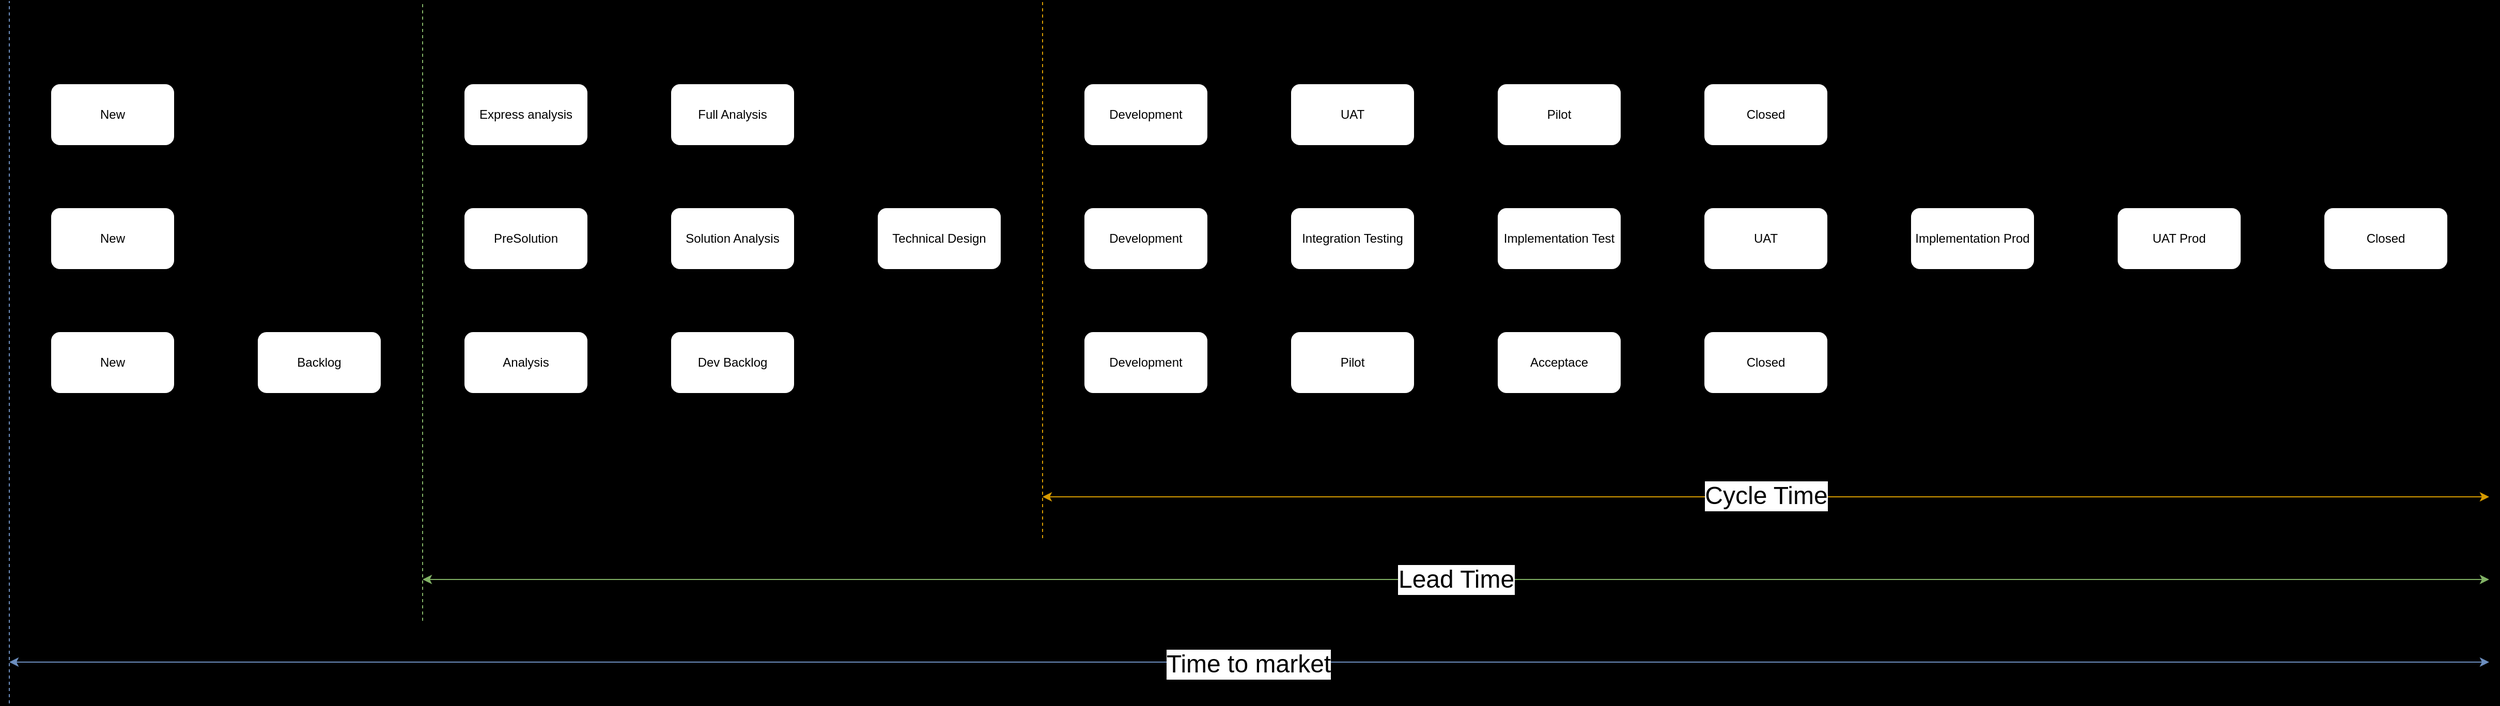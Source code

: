 <mxfile version="23.0.2" type="github">
  <diagram name="Страница — 1" id="cjbGRx0S7E2pipC_ybSz">
    <mxGraphModel dx="4209" dy="1587" grid="1" gridSize="10" guides="1" tooltips="1" connect="1" arrows="1" fold="1" page="1" pageScale="1" pageWidth="4681" pageHeight="3300" background="#000000" math="0" shadow="0">
      <root>
        <mxCell id="0" />
        <mxCell id="1" parent="0" />
        <mxCell id="oS2J0Wrdn_PqmQfN7SfS-35" style="edgeStyle=orthogonalEdgeStyle;rounded=0;orthogonalLoop=1;jettySize=auto;html=1;" edge="1" parent="1" source="oS2J0Wrdn_PqmQfN7SfS-1" target="oS2J0Wrdn_PqmQfN7SfS-2">
          <mxGeometry relative="1" as="geometry" />
        </mxCell>
        <mxCell id="oS2J0Wrdn_PqmQfN7SfS-1" value="New" style="rounded=1;whiteSpace=wrap;html=1;" vertex="1" parent="1">
          <mxGeometry x="120" y="120" width="120" height="60" as="geometry" />
        </mxCell>
        <mxCell id="oS2J0Wrdn_PqmQfN7SfS-36" style="edgeStyle=orthogonalEdgeStyle;rounded=0;orthogonalLoop=1;jettySize=auto;html=1;" edge="1" parent="1" source="oS2J0Wrdn_PqmQfN7SfS-2" target="oS2J0Wrdn_PqmQfN7SfS-3">
          <mxGeometry relative="1" as="geometry" />
        </mxCell>
        <mxCell id="oS2J0Wrdn_PqmQfN7SfS-2" value="Express analysis" style="rounded=1;whiteSpace=wrap;html=1;" vertex="1" parent="1">
          <mxGeometry x="520" y="120" width="120" height="60" as="geometry" />
        </mxCell>
        <mxCell id="oS2J0Wrdn_PqmQfN7SfS-37" style="edgeStyle=orthogonalEdgeStyle;rounded=0;orthogonalLoop=1;jettySize=auto;html=1;" edge="1" parent="1" source="oS2J0Wrdn_PqmQfN7SfS-3" target="oS2J0Wrdn_PqmQfN7SfS-4">
          <mxGeometry relative="1" as="geometry" />
        </mxCell>
        <mxCell id="oS2J0Wrdn_PqmQfN7SfS-3" value="Full Analysis" style="rounded=1;whiteSpace=wrap;html=1;" vertex="1" parent="1">
          <mxGeometry x="720" y="120" width="120" height="60" as="geometry" />
        </mxCell>
        <mxCell id="oS2J0Wrdn_PqmQfN7SfS-38" style="edgeStyle=orthogonalEdgeStyle;rounded=0;orthogonalLoop=1;jettySize=auto;html=1;" edge="1" parent="1" source="oS2J0Wrdn_PqmQfN7SfS-4" target="oS2J0Wrdn_PqmQfN7SfS-5">
          <mxGeometry relative="1" as="geometry" />
        </mxCell>
        <mxCell id="oS2J0Wrdn_PqmQfN7SfS-4" value="Development" style="rounded=1;whiteSpace=wrap;html=1;" vertex="1" parent="1">
          <mxGeometry x="1120" y="120" width="120" height="60" as="geometry" />
        </mxCell>
        <mxCell id="oS2J0Wrdn_PqmQfN7SfS-39" style="edgeStyle=orthogonalEdgeStyle;rounded=0;orthogonalLoop=1;jettySize=auto;html=1;" edge="1" parent="1" source="oS2J0Wrdn_PqmQfN7SfS-5" target="oS2J0Wrdn_PqmQfN7SfS-6">
          <mxGeometry relative="1" as="geometry" />
        </mxCell>
        <mxCell id="oS2J0Wrdn_PqmQfN7SfS-5" value="UAT" style="rounded=1;whiteSpace=wrap;html=1;" vertex="1" parent="1">
          <mxGeometry x="1320" y="120" width="120" height="60" as="geometry" />
        </mxCell>
        <mxCell id="oS2J0Wrdn_PqmQfN7SfS-40" style="edgeStyle=orthogonalEdgeStyle;rounded=0;orthogonalLoop=1;jettySize=auto;html=1;" edge="1" parent="1" source="oS2J0Wrdn_PqmQfN7SfS-6" target="oS2J0Wrdn_PqmQfN7SfS-7">
          <mxGeometry relative="1" as="geometry" />
        </mxCell>
        <mxCell id="oS2J0Wrdn_PqmQfN7SfS-6" value="Pilot" style="rounded=1;whiteSpace=wrap;html=1;" vertex="1" parent="1">
          <mxGeometry x="1520" y="120" width="120" height="60" as="geometry" />
        </mxCell>
        <mxCell id="oS2J0Wrdn_PqmQfN7SfS-7" value="&lt;div&gt;Closed&lt;/div&gt;" style="rounded=1;whiteSpace=wrap;html=1;" vertex="1" parent="1">
          <mxGeometry x="1720" y="120" width="120" height="60" as="geometry" />
        </mxCell>
        <mxCell id="oS2J0Wrdn_PqmQfN7SfS-41" style="edgeStyle=orthogonalEdgeStyle;rounded=0;orthogonalLoop=1;jettySize=auto;html=1;" edge="1" parent="1" source="oS2J0Wrdn_PqmQfN7SfS-12" target="oS2J0Wrdn_PqmQfN7SfS-13">
          <mxGeometry relative="1" as="geometry" />
        </mxCell>
        <mxCell id="oS2J0Wrdn_PqmQfN7SfS-12" value="&lt;div&gt;New&lt;/div&gt;" style="rounded=1;whiteSpace=wrap;html=1;" vertex="1" parent="1">
          <mxGeometry x="120" y="240" width="120" height="60" as="geometry" />
        </mxCell>
        <mxCell id="oS2J0Wrdn_PqmQfN7SfS-42" style="edgeStyle=orthogonalEdgeStyle;rounded=0;orthogonalLoop=1;jettySize=auto;html=1;" edge="1" parent="1" source="oS2J0Wrdn_PqmQfN7SfS-13" target="oS2J0Wrdn_PqmQfN7SfS-14">
          <mxGeometry relative="1" as="geometry" />
        </mxCell>
        <mxCell id="oS2J0Wrdn_PqmQfN7SfS-13" value="PreSolution" style="rounded=1;whiteSpace=wrap;html=1;" vertex="1" parent="1">
          <mxGeometry x="520" y="240" width="120" height="60" as="geometry" />
        </mxCell>
        <mxCell id="oS2J0Wrdn_PqmQfN7SfS-43" style="edgeStyle=orthogonalEdgeStyle;rounded=0;orthogonalLoop=1;jettySize=auto;html=1;" edge="1" parent="1" source="oS2J0Wrdn_PqmQfN7SfS-14" target="oS2J0Wrdn_PqmQfN7SfS-15">
          <mxGeometry relative="1" as="geometry" />
        </mxCell>
        <mxCell id="oS2J0Wrdn_PqmQfN7SfS-14" value="Solution Analysis" style="rounded=1;whiteSpace=wrap;html=1;" vertex="1" parent="1">
          <mxGeometry x="720" y="240" width="120" height="60" as="geometry" />
        </mxCell>
        <mxCell id="oS2J0Wrdn_PqmQfN7SfS-44" style="edgeStyle=orthogonalEdgeStyle;rounded=0;orthogonalLoop=1;jettySize=auto;html=1;" edge="1" parent="1" source="oS2J0Wrdn_PqmQfN7SfS-15" target="oS2J0Wrdn_PqmQfN7SfS-16">
          <mxGeometry relative="1" as="geometry" />
        </mxCell>
        <mxCell id="oS2J0Wrdn_PqmQfN7SfS-15" value="Technical Design" style="rounded=1;whiteSpace=wrap;html=1;" vertex="1" parent="1">
          <mxGeometry x="920" y="240" width="120" height="60" as="geometry" />
        </mxCell>
        <mxCell id="oS2J0Wrdn_PqmQfN7SfS-45" style="edgeStyle=orthogonalEdgeStyle;rounded=0;orthogonalLoop=1;jettySize=auto;html=1;" edge="1" parent="1" source="oS2J0Wrdn_PqmQfN7SfS-16" target="oS2J0Wrdn_PqmQfN7SfS-17">
          <mxGeometry relative="1" as="geometry" />
        </mxCell>
        <mxCell id="oS2J0Wrdn_PqmQfN7SfS-16" value="Development" style="rounded=1;whiteSpace=wrap;html=1;" vertex="1" parent="1">
          <mxGeometry x="1120" y="240" width="120" height="60" as="geometry" />
        </mxCell>
        <mxCell id="oS2J0Wrdn_PqmQfN7SfS-46" style="edgeStyle=orthogonalEdgeStyle;rounded=0;orthogonalLoop=1;jettySize=auto;html=1;" edge="1" parent="1" source="oS2J0Wrdn_PqmQfN7SfS-17" target="oS2J0Wrdn_PqmQfN7SfS-18">
          <mxGeometry relative="1" as="geometry" />
        </mxCell>
        <mxCell id="oS2J0Wrdn_PqmQfN7SfS-17" value="Integration Testing" style="rounded=1;whiteSpace=wrap;html=1;" vertex="1" parent="1">
          <mxGeometry x="1320" y="240" width="120" height="60" as="geometry" />
        </mxCell>
        <mxCell id="oS2J0Wrdn_PqmQfN7SfS-47" style="edgeStyle=orthogonalEdgeStyle;rounded=0;orthogonalLoop=1;jettySize=auto;html=1;" edge="1" parent="1" source="oS2J0Wrdn_PqmQfN7SfS-18" target="oS2J0Wrdn_PqmQfN7SfS-19">
          <mxGeometry relative="1" as="geometry" />
        </mxCell>
        <mxCell id="oS2J0Wrdn_PqmQfN7SfS-18" value="&lt;div&gt;Implementation Test&lt;/div&gt;" style="rounded=1;whiteSpace=wrap;html=1;" vertex="1" parent="1">
          <mxGeometry x="1520" y="240" width="120" height="60" as="geometry" />
        </mxCell>
        <mxCell id="oS2J0Wrdn_PqmQfN7SfS-48" style="edgeStyle=orthogonalEdgeStyle;rounded=0;orthogonalLoop=1;jettySize=auto;html=1;" edge="1" parent="1" source="oS2J0Wrdn_PqmQfN7SfS-19" target="oS2J0Wrdn_PqmQfN7SfS-20">
          <mxGeometry relative="1" as="geometry" />
        </mxCell>
        <mxCell id="oS2J0Wrdn_PqmQfN7SfS-19" value="UAT" style="rounded=1;whiteSpace=wrap;html=1;" vertex="1" parent="1">
          <mxGeometry x="1720" y="240" width="120" height="60" as="geometry" />
        </mxCell>
        <mxCell id="oS2J0Wrdn_PqmQfN7SfS-49" style="edgeStyle=orthogonalEdgeStyle;rounded=0;orthogonalLoop=1;jettySize=auto;html=1;" edge="1" parent="1" source="oS2J0Wrdn_PqmQfN7SfS-20" target="oS2J0Wrdn_PqmQfN7SfS-21">
          <mxGeometry relative="1" as="geometry" />
        </mxCell>
        <mxCell id="oS2J0Wrdn_PqmQfN7SfS-20" value="Implementation Prod" style="rounded=1;whiteSpace=wrap;html=1;" vertex="1" parent="1">
          <mxGeometry x="1920" y="240" width="120" height="60" as="geometry" />
        </mxCell>
        <mxCell id="oS2J0Wrdn_PqmQfN7SfS-50" style="edgeStyle=orthogonalEdgeStyle;rounded=0;orthogonalLoop=1;jettySize=auto;html=1;" edge="1" parent="1" source="oS2J0Wrdn_PqmQfN7SfS-21" target="oS2J0Wrdn_PqmQfN7SfS-22">
          <mxGeometry relative="1" as="geometry" />
        </mxCell>
        <mxCell id="oS2J0Wrdn_PqmQfN7SfS-21" value="&lt;div&gt;UAT Prod&lt;/div&gt;" style="rounded=1;whiteSpace=wrap;html=1;" vertex="1" parent="1">
          <mxGeometry x="2120" y="240" width="120" height="60" as="geometry" />
        </mxCell>
        <mxCell id="oS2J0Wrdn_PqmQfN7SfS-22" value="Closed" style="rounded=1;whiteSpace=wrap;html=1;" vertex="1" parent="1">
          <mxGeometry x="2320" y="240" width="120" height="60" as="geometry" />
        </mxCell>
        <mxCell id="oS2J0Wrdn_PqmQfN7SfS-51" style="edgeStyle=orthogonalEdgeStyle;rounded=0;orthogonalLoop=1;jettySize=auto;html=1;" edge="1" parent="1" source="oS2J0Wrdn_PqmQfN7SfS-23" target="oS2J0Wrdn_PqmQfN7SfS-24">
          <mxGeometry relative="1" as="geometry" />
        </mxCell>
        <mxCell id="oS2J0Wrdn_PqmQfN7SfS-23" value="New" style="rounded=1;whiteSpace=wrap;html=1;" vertex="1" parent="1">
          <mxGeometry x="120" y="360" width="120" height="60" as="geometry" />
        </mxCell>
        <mxCell id="oS2J0Wrdn_PqmQfN7SfS-52" style="edgeStyle=orthogonalEdgeStyle;rounded=0;orthogonalLoop=1;jettySize=auto;html=1;" edge="1" parent="1" source="oS2J0Wrdn_PqmQfN7SfS-24" target="oS2J0Wrdn_PqmQfN7SfS-25">
          <mxGeometry relative="1" as="geometry" />
        </mxCell>
        <mxCell id="oS2J0Wrdn_PqmQfN7SfS-24" value="Backlog" style="rounded=1;whiteSpace=wrap;html=1;" vertex="1" parent="1">
          <mxGeometry x="320" y="360" width="120" height="60" as="geometry" />
        </mxCell>
        <mxCell id="oS2J0Wrdn_PqmQfN7SfS-53" style="edgeStyle=orthogonalEdgeStyle;rounded=0;orthogonalLoop=1;jettySize=auto;html=1;" edge="1" parent="1" source="oS2J0Wrdn_PqmQfN7SfS-25" target="oS2J0Wrdn_PqmQfN7SfS-26">
          <mxGeometry relative="1" as="geometry" />
        </mxCell>
        <mxCell id="oS2J0Wrdn_PqmQfN7SfS-25" value="Analysis" style="rounded=1;whiteSpace=wrap;html=1;" vertex="1" parent="1">
          <mxGeometry x="520" y="360" width="120" height="60" as="geometry" />
        </mxCell>
        <mxCell id="oS2J0Wrdn_PqmQfN7SfS-54" style="edgeStyle=orthogonalEdgeStyle;rounded=0;orthogonalLoop=1;jettySize=auto;html=1;" edge="1" parent="1" source="oS2J0Wrdn_PqmQfN7SfS-26" target="oS2J0Wrdn_PqmQfN7SfS-27">
          <mxGeometry relative="1" as="geometry" />
        </mxCell>
        <mxCell id="oS2J0Wrdn_PqmQfN7SfS-26" value="&lt;div&gt;Dev Backlog&lt;/div&gt;" style="rounded=1;whiteSpace=wrap;html=1;" vertex="1" parent="1">
          <mxGeometry x="720" y="360" width="120" height="60" as="geometry" />
        </mxCell>
        <mxCell id="oS2J0Wrdn_PqmQfN7SfS-55" style="edgeStyle=orthogonalEdgeStyle;rounded=0;orthogonalLoop=1;jettySize=auto;html=1;" edge="1" parent="1" source="oS2J0Wrdn_PqmQfN7SfS-27" target="oS2J0Wrdn_PqmQfN7SfS-28">
          <mxGeometry relative="1" as="geometry" />
        </mxCell>
        <mxCell id="oS2J0Wrdn_PqmQfN7SfS-27" value="Development" style="rounded=1;whiteSpace=wrap;html=1;" vertex="1" parent="1">
          <mxGeometry x="1120" y="360" width="120" height="60" as="geometry" />
        </mxCell>
        <mxCell id="oS2J0Wrdn_PqmQfN7SfS-56" style="edgeStyle=orthogonalEdgeStyle;rounded=0;orthogonalLoop=1;jettySize=auto;html=1;" edge="1" parent="1" source="oS2J0Wrdn_PqmQfN7SfS-28" target="oS2J0Wrdn_PqmQfN7SfS-29">
          <mxGeometry relative="1" as="geometry" />
        </mxCell>
        <mxCell id="oS2J0Wrdn_PqmQfN7SfS-28" value="Pilot" style="rounded=1;whiteSpace=wrap;html=1;" vertex="1" parent="1">
          <mxGeometry x="1320" y="360" width="120" height="60" as="geometry" />
        </mxCell>
        <mxCell id="oS2J0Wrdn_PqmQfN7SfS-57" style="edgeStyle=orthogonalEdgeStyle;rounded=0;orthogonalLoop=1;jettySize=auto;html=1;" edge="1" parent="1" source="oS2J0Wrdn_PqmQfN7SfS-29" target="oS2J0Wrdn_PqmQfN7SfS-30">
          <mxGeometry relative="1" as="geometry" />
        </mxCell>
        <mxCell id="oS2J0Wrdn_PqmQfN7SfS-29" value="Acceptace" style="rounded=1;whiteSpace=wrap;html=1;" vertex="1" parent="1">
          <mxGeometry x="1520" y="360" width="120" height="60" as="geometry" />
        </mxCell>
        <mxCell id="oS2J0Wrdn_PqmQfN7SfS-30" value="Closed" style="rounded=1;whiteSpace=wrap;html=1;" vertex="1" parent="1">
          <mxGeometry x="1720" y="360" width="120" height="60" as="geometry" />
        </mxCell>
        <mxCell id="oS2J0Wrdn_PqmQfN7SfS-58" value="" style="endArrow=none;dashed=1;html=1;rounded=0;fillColor=#dae8fc;strokeColor=#6c8ebf;" edge="1" parent="1">
          <mxGeometry width="50" height="50" relative="1" as="geometry">
            <mxPoint x="80" y="720" as="sourcePoint" />
            <mxPoint x="80" y="40" as="targetPoint" />
          </mxGeometry>
        </mxCell>
        <mxCell id="oS2J0Wrdn_PqmQfN7SfS-59" value="" style="endArrow=none;dashed=1;html=1;rounded=0;" edge="1" parent="1">
          <mxGeometry width="50" height="50" relative="1" as="geometry">
            <mxPoint x="2480" y="720" as="sourcePoint" />
            <mxPoint x="2480" y="40" as="targetPoint" />
          </mxGeometry>
        </mxCell>
        <mxCell id="oS2J0Wrdn_PqmQfN7SfS-60" value="" style="endArrow=classic;startArrow=classic;html=1;rounded=0;fillColor=#dae8fc;strokeColor=#6c8ebf;" edge="1" parent="1">
          <mxGeometry width="50" height="50" relative="1" as="geometry">
            <mxPoint x="80" y="680" as="sourcePoint" />
            <mxPoint x="2480" y="680" as="targetPoint" />
          </mxGeometry>
        </mxCell>
        <mxCell id="oS2J0Wrdn_PqmQfN7SfS-70" value="&lt;font style=&quot;font-size: 24px;&quot;&gt;Time to market&lt;/font&gt;" style="edgeLabel;html=1;align=center;verticalAlign=middle;resizable=0;points=[];" vertex="1" connectable="0" parent="oS2J0Wrdn_PqmQfN7SfS-60">
          <mxGeometry x="-0.001" y="-2" relative="1" as="geometry">
            <mxPoint as="offset" />
          </mxGeometry>
        </mxCell>
        <mxCell id="oS2J0Wrdn_PqmQfN7SfS-61" value="" style="endArrow=none;dashed=1;html=1;rounded=0;fillColor=#d5e8d4;strokeColor=#82b366;" edge="1" parent="1">
          <mxGeometry width="50" height="50" relative="1" as="geometry">
            <mxPoint x="480" y="640" as="sourcePoint" />
            <mxPoint x="480" y="40" as="targetPoint" />
          </mxGeometry>
        </mxCell>
        <mxCell id="oS2J0Wrdn_PqmQfN7SfS-62" value="" style="endArrow=classic;startArrow=classic;html=1;rounded=0;fillColor=#d5e8d4;strokeColor=#82b366;" edge="1" parent="1">
          <mxGeometry width="50" height="50" relative="1" as="geometry">
            <mxPoint x="480" y="600" as="sourcePoint" />
            <mxPoint x="2480" y="600" as="targetPoint" />
          </mxGeometry>
        </mxCell>
        <mxCell id="oS2J0Wrdn_PqmQfN7SfS-69" value="&lt;font style=&quot;font-size: 24px;&quot;&gt;Lead Time&lt;/font&gt;" style="edgeLabel;html=1;align=center;verticalAlign=middle;resizable=0;points=[];" vertex="1" connectable="0" parent="oS2J0Wrdn_PqmQfN7SfS-62">
          <mxGeometry x="-0.0" relative="1" as="geometry">
            <mxPoint as="offset" />
          </mxGeometry>
        </mxCell>
        <mxCell id="oS2J0Wrdn_PqmQfN7SfS-63" value="" style="endArrow=none;dashed=1;html=1;rounded=0;fillColor=#ffe6cc;strokeColor=#d79b00;" edge="1" parent="1">
          <mxGeometry width="50" height="50" relative="1" as="geometry">
            <mxPoint x="1080" y="560" as="sourcePoint" />
            <mxPoint x="1080" y="40" as="targetPoint" />
          </mxGeometry>
        </mxCell>
        <mxCell id="oS2J0Wrdn_PqmQfN7SfS-64" value="" style="endArrow=classic;startArrow=classic;html=1;rounded=0;fillColor=#ffe6cc;strokeColor=#d79b00;fontSize=24;" edge="1" parent="1">
          <mxGeometry width="50" height="50" relative="1" as="geometry">
            <mxPoint x="1080" y="520" as="sourcePoint" />
            <mxPoint x="2480" y="520" as="targetPoint" />
          </mxGeometry>
        </mxCell>
        <mxCell id="oS2J0Wrdn_PqmQfN7SfS-68" value="&lt;font style=&quot;font-size: 24px;&quot;&gt;Cycle Time&lt;/font&gt;" style="edgeLabel;html=1;align=center;verticalAlign=middle;resizable=0;points=[];" vertex="1" connectable="0" parent="oS2J0Wrdn_PqmQfN7SfS-64">
          <mxGeometry x="-0.001" y="1" relative="1" as="geometry">
            <mxPoint as="offset" />
          </mxGeometry>
        </mxCell>
      </root>
    </mxGraphModel>
  </diagram>
</mxfile>
